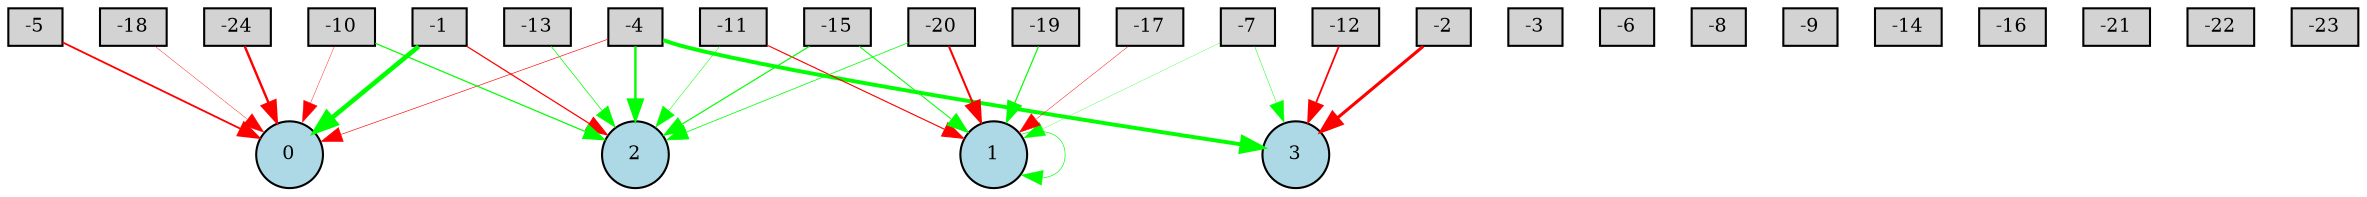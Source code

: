 digraph {
	node [fontsize=9 height=0.2 shape=circle width=0.2]
	-1 [fillcolor=lightgray shape=box style=filled]
	-2 [fillcolor=lightgray shape=box style=filled]
	-3 [fillcolor=lightgray shape=box style=filled]
	-4 [fillcolor=lightgray shape=box style=filled]
	-5 [fillcolor=lightgray shape=box style=filled]
	-6 [fillcolor=lightgray shape=box style=filled]
	-7 [fillcolor=lightgray shape=box style=filled]
	-8 [fillcolor=lightgray shape=box style=filled]
	-9 [fillcolor=lightgray shape=box style=filled]
	-10 [fillcolor=lightgray shape=box style=filled]
	-11 [fillcolor=lightgray shape=box style=filled]
	-12 [fillcolor=lightgray shape=box style=filled]
	-13 [fillcolor=lightgray shape=box style=filled]
	-14 [fillcolor=lightgray shape=box style=filled]
	-15 [fillcolor=lightgray shape=box style=filled]
	-16 [fillcolor=lightgray shape=box style=filled]
	-17 [fillcolor=lightgray shape=box style=filled]
	-18 [fillcolor=lightgray shape=box style=filled]
	-19 [fillcolor=lightgray shape=box style=filled]
	-20 [fillcolor=lightgray shape=box style=filled]
	-21 [fillcolor=lightgray shape=box style=filled]
	-22 [fillcolor=lightgray shape=box style=filled]
	-23 [fillcolor=lightgray shape=box style=filled]
	-24 [fillcolor=lightgray shape=box style=filled]
	0 [fillcolor=lightblue style=filled]
	1 [fillcolor=lightblue style=filled]
	2 [fillcolor=lightblue style=filled]
	3 [fillcolor=lightblue style=filled]
	-20 -> 2 [color=green penwidth=0.3682118029660011 style=solid]
	-10 -> 2 [color=green penwidth=0.5877912050666819 style=solid]
	-11 -> 1 [color=red penwidth=0.5429122807711543 style=solid]
	-15 -> 2 [color=green penwidth=0.5642209056736665 style=solid]
	-4 -> 2 [color=green penwidth=1.1555251913610434 style=solid]
	-1 -> 0 [color=green penwidth=2.2292585548799315 style=solid]
	-15 -> 1 [color=green penwidth=0.48847664841896654 style=solid]
	-4 -> 3 [color=green penwidth=1.8801291503575908 style=solid]
	-13 -> 2 [color=green penwidth=0.34900358418314825 style=solid]
	-10 -> 0 [color=red penwidth=0.19193741503436013 style=solid]
	-7 -> 3 [color=green penwidth=0.2259614921635254 style=solid]
	1 -> 1 [color=green penwidth=0.30615318781163414 style=solid]
	-7 -> 1 [color=green penwidth=0.1424068627727297 style=solid]
	-5 -> 0 [color=red penwidth=0.8638336458606658 style=solid]
	-19 -> 1 [color=green penwidth=0.574884116035827 style=solid]
	-1 -> 2 [color=red penwidth=0.5922627775959393 style=solid]
	-4 -> 0 [color=red penwidth=0.29735909635350843 style=solid]
	-20 -> 1 [color=red penwidth=0.9791014956654169 style=solid]
	-12 -> 3 [color=red penwidth=0.8494664163563371 style=solid]
	-2 -> 3 [color=red penwidth=1.4972548863219381 style=solid]
	-24 -> 0 [color=red penwidth=1.1517524054314587 style=solid]
	-11 -> 2 [color=green penwidth=0.23761001934010242 style=solid]
	-17 -> 1 [color=red penwidth=0.216605619130265 style=solid]
	-18 -> 0 [color=red penwidth=0.19067242619450075 style=solid]
}
